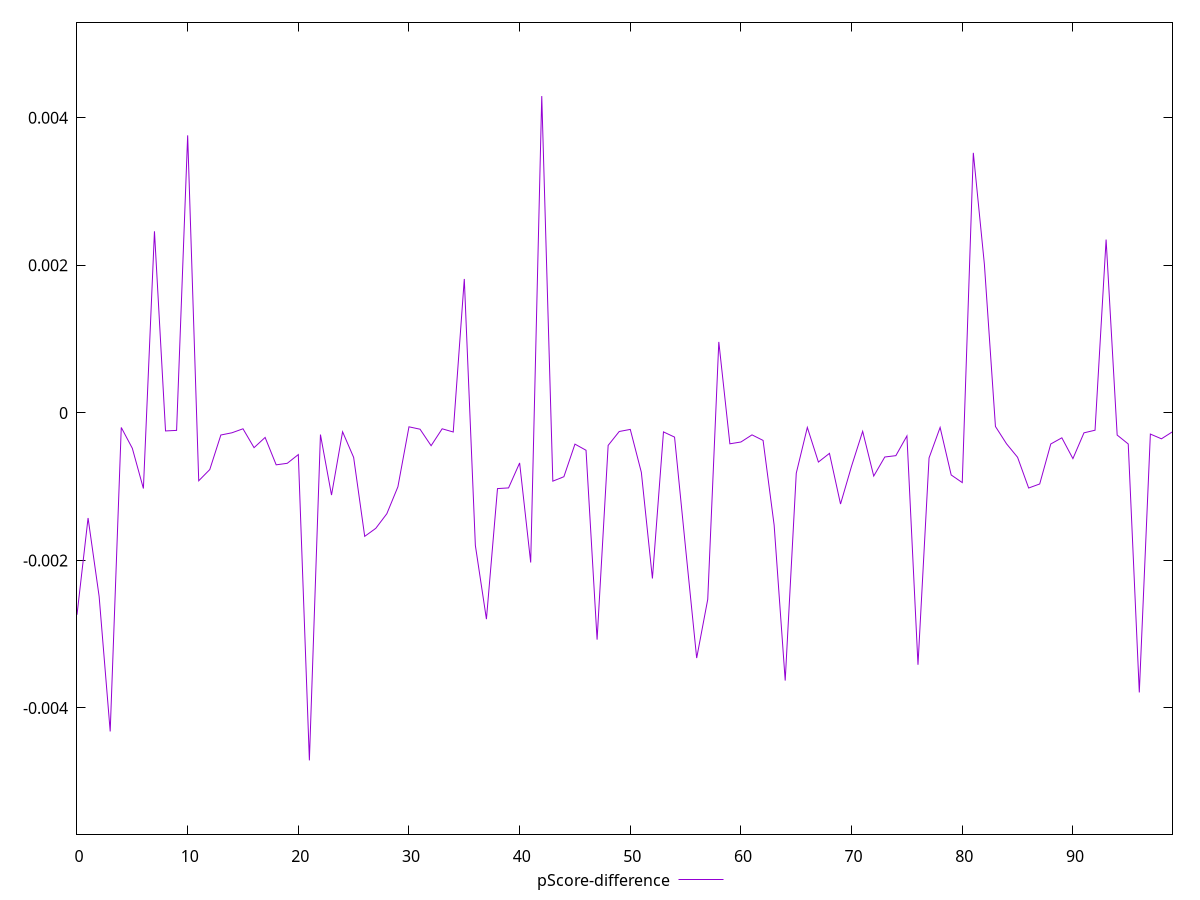reset

$pScoreDifference <<EOF
0 -0.0027363340198021113
1 -0.0014244886613633545
2 -0.0024877500717777057
3 -0.004318352674882342
4 -0.00019766269586485308
5 -0.00047999669691267677
6 -0.0010248189112018746
7 0.0024617139427377532
8 -0.0002445097955096065
9 -0.00023721264494058758
10 0.0037626418535638972
11 -0.000920048463536105
12 -0.0007677752694796869
13 -0.0002996660015087693
14 -0.000269570408276687
15 -0.00021543963677617128
16 -0.0004712177521710714
17 -0.00033272018269570047
18 -0.0007039870790572778
19 -0.0006833689920455743
20 -0.0005649726968044444
21 -0.004709956350092748
22 -0.00029373550686018213
23 -0.0011140154719142537
24 -0.00025575242573872004
25 -0.0006030858738972356
26 -0.0016733650045244186
27 -0.0015648634280516216
28 -0.00136663232025791
29 -0.0010012934815244456
30 -0.00018867377168185762
31 -0.00022115287464830047
32 -0.0004446225687129157
33 -0.00021544960907171617
34 -0.0002589197197917503
35 0.0018155691580715727
36 -0.0017964350213632851
37 -0.002795751833868043
38 -0.0010260504790451375
39 -0.0010167377599615834
40 -0.0006784709004438172
41 -0.0020279911684031315
42 0.004294733694985897
43 -0.0009252704693889502
44 -0.0008650495159230331
45 -0.00042338183362411463
46 -0.0005062783519909075
47 -0.003073297229450822
48 -0.0004406732143582559
49 -0.00025217501120167185
50 -0.00022387415134339506
51 -0.0008058014803473679
52 -0.002244421489003612
53 -0.00025758479176518634
54 -0.0003281522776418244
55 -0.0018362865602851164
56 -0.003323225670686325
57 -0.002527203294262259
58 0.0009625905997885376
59 -0.00041890727671001216
60 -0.00039439805508811876
61 -0.00029776891165234076
62 -0.00037295376939849856
63 -0.0015211017069923782
64 -0.003628191187598606
65 -0.000817513525948943
66 -0.00019690939912342387
67 -0.0006661510388586978
68 -0.0005486366508646867
69 -0.0012353875358865896
70 -0.0007205668806691268
71 -0.00025001393841050934
72 -0.0008561713385890624
73 -0.0005978616598003583
74 -0.0005795809459896439
75 -0.0003120627827166711
76 -0.003414326879123575
77 -0.0006105038778394523
78 -0.00019710447915777252
79 -0.0008413850728576922
80 -0.0009445888437591421
81 0.0035251532666861207
82 0.0020153975936406665
83 -0.0001841486312992302
84 -0.000418755960307271
85 -0.000601615105779274
86 -0.0010182021566431665
87 -0.000963254319893192
88 -0.00042140170744631167
89 -0.0003378776213136536
90 -0.0006197896597093244
91 -0.0002701541904936988
92 -0.00023477975036811927
93 0.002349729401234013
94 -0.0003002875121436155
95 -0.0004211652534483745
96 -0.003789220722442588
97 -0.00028688364334605865
98 -0.0003511993167324423
99 -0.0002558894954715063
EOF

set key outside below
set xrange [0:99]
set yrange [-0.005709956350092748:0.005294733694985897]
set trange [-0.005709956350092748:0.005294733694985897]
set terminal svg size 640, 500 enhanced background rgb 'white'
set output "report_00019_2021-02-10T18-14-37.922Z//mainthread-work-breakdown/samples/pages+cached+noadtech/pScore-difference/values.svg"

plot $pScoreDifference title "pScore-difference" with line

reset
